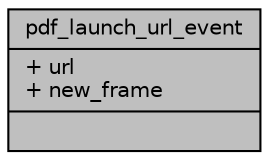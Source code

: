 digraph "pdf_launch_url_event"
{
 // LATEX_PDF_SIZE
  edge [fontname="Helvetica",fontsize="10",labelfontname="Helvetica",labelfontsize="10"];
  node [fontname="Helvetica",fontsize="10",shape=record];
  Node1 [label="{pdf_launch_url_event\n|+ url\l+ new_frame\l|}",height=0.2,width=0.4,color="black", fillcolor="grey75", style="filled", fontcolor="black",tooltip=" "];
}
